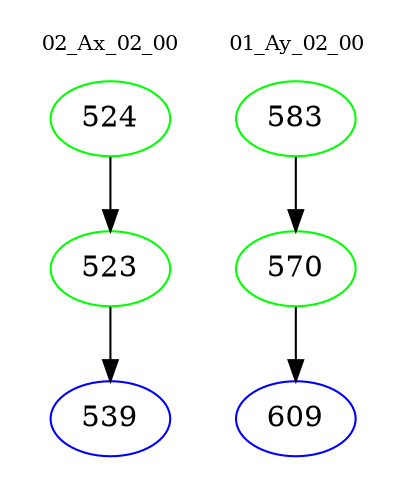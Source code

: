 digraph{
subgraph cluster_0 {
color = white
label = "02_Ax_02_00";
fontsize=10;
T0_524 [label="524", color="green"]
T0_524 -> T0_523 [color="black"]
T0_523 [label="523", color="green"]
T0_523 -> T0_539 [color="black"]
T0_539 [label="539", color="blue"]
}
subgraph cluster_1 {
color = white
label = "01_Ay_02_00";
fontsize=10;
T1_583 [label="583", color="green"]
T1_583 -> T1_570 [color="black"]
T1_570 [label="570", color="green"]
T1_570 -> T1_609 [color="black"]
T1_609 [label="609", color="blue"]
}
}
